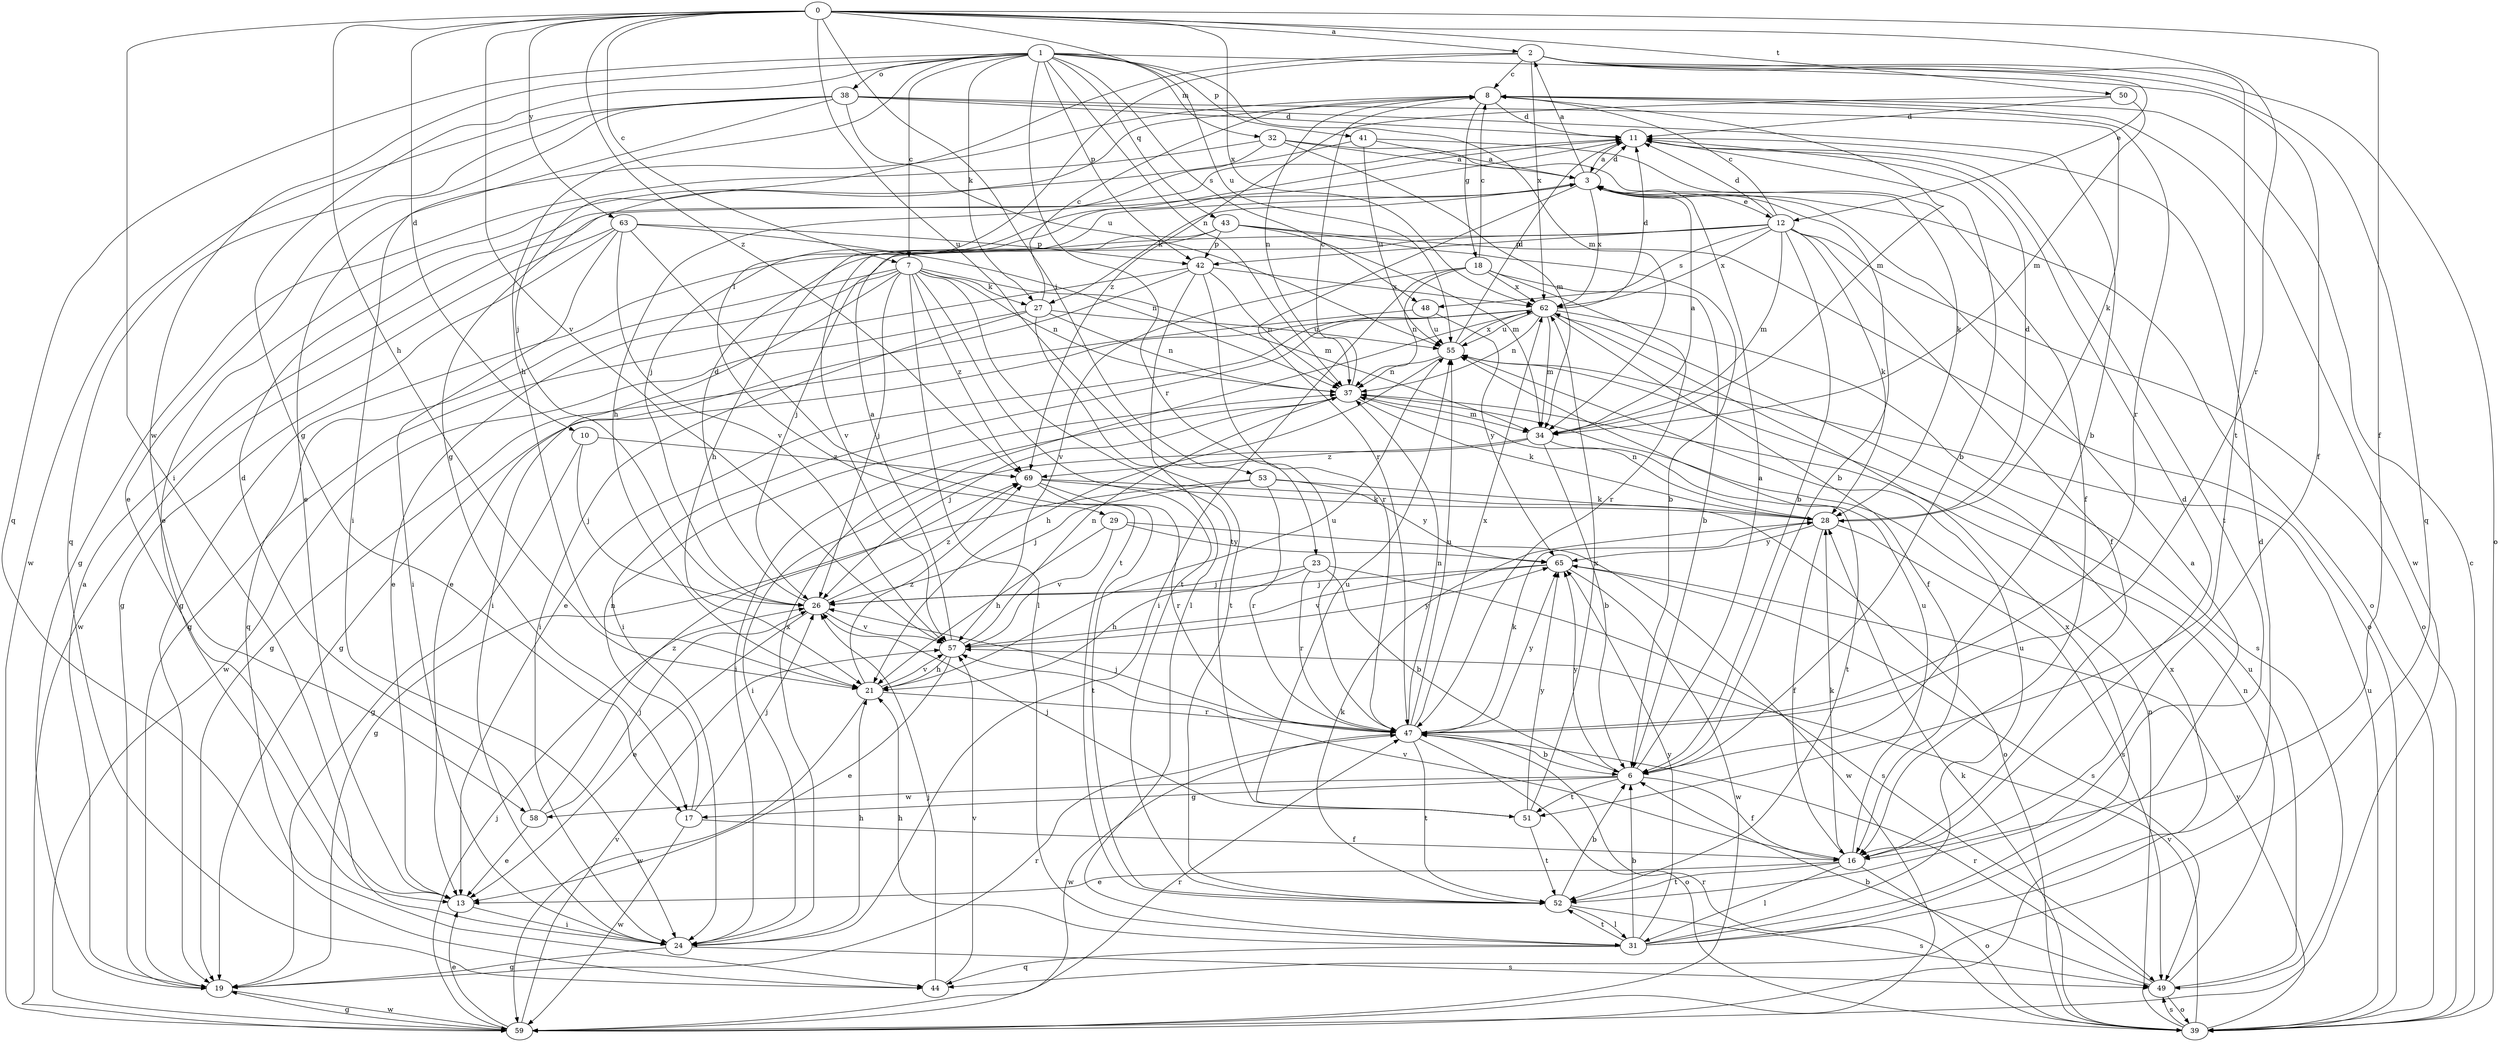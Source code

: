 strict digraph  {
0;
1;
2;
3;
6;
7;
8;
10;
11;
12;
13;
16;
17;
18;
19;
21;
23;
24;
26;
27;
28;
29;
31;
32;
34;
37;
38;
39;
41;
42;
43;
44;
47;
48;
49;
50;
51;
52;
53;
55;
57;
58;
59;
62;
63;
65;
69;
0 -> 2  [label=a];
0 -> 7  [label=c];
0 -> 10  [label=d];
0 -> 16  [label=f];
0 -> 21  [label=h];
0 -> 23  [label=i];
0 -> 24  [label=i];
0 -> 47  [label=r];
0 -> 50  [label=t];
0 -> 53  [label=u];
0 -> 55  [label=u];
0 -> 57  [label=v];
0 -> 62  [label=x];
0 -> 63  [label=y];
0 -> 69  [label=z];
1 -> 7  [label=c];
1 -> 16  [label=f];
1 -> 17  [label=g];
1 -> 21  [label=h];
1 -> 27  [label=k];
1 -> 32  [label=m];
1 -> 34  [label=m];
1 -> 37  [label=n];
1 -> 38  [label=o];
1 -> 41  [label=p];
1 -> 42  [label=p];
1 -> 43  [label=q];
1 -> 44  [label=q];
1 -> 47  [label=r];
1 -> 48  [label=s];
1 -> 58  [label=w];
2 -> 8  [label=c];
2 -> 12  [label=e];
2 -> 26  [label=j];
2 -> 29  [label=l];
2 -> 39  [label=o];
2 -> 44  [label=q];
2 -> 51  [label=t];
2 -> 62  [label=x];
3 -> 2  [label=a];
3 -> 6  [label=b];
3 -> 11  [label=d];
3 -> 12  [label=e];
3 -> 27  [label=k];
3 -> 39  [label=o];
3 -> 47  [label=r];
3 -> 62  [label=x];
6 -> 3  [label=a];
6 -> 16  [label=f];
6 -> 17  [label=g];
6 -> 51  [label=t];
6 -> 58  [label=w];
6 -> 65  [label=y];
7 -> 13  [label=e];
7 -> 24  [label=i];
7 -> 26  [label=j];
7 -> 27  [label=k];
7 -> 31  [label=l];
7 -> 34  [label=m];
7 -> 37  [label=n];
7 -> 44  [label=q];
7 -> 51  [label=t];
7 -> 52  [label=t];
7 -> 69  [label=z];
8 -> 11  [label=d];
8 -> 13  [label=e];
8 -> 17  [label=g];
8 -> 18  [label=g];
8 -> 34  [label=m];
8 -> 37  [label=n];
8 -> 47  [label=r];
8 -> 59  [label=w];
10 -> 19  [label=g];
10 -> 26  [label=j];
10 -> 69  [label=z];
11 -> 3  [label=a];
11 -> 6  [label=b];
11 -> 26  [label=j];
11 -> 52  [label=t];
12 -> 6  [label=b];
12 -> 8  [label=c];
12 -> 11  [label=d];
12 -> 16  [label=f];
12 -> 19  [label=g];
12 -> 26  [label=j];
12 -> 28  [label=k];
12 -> 34  [label=m];
12 -> 39  [label=o];
12 -> 42  [label=p];
12 -> 48  [label=s];
12 -> 62  [label=x];
13 -> 24  [label=i];
16 -> 11  [label=d];
16 -> 13  [label=e];
16 -> 28  [label=k];
16 -> 31  [label=l];
16 -> 39  [label=o];
16 -> 52  [label=t];
16 -> 55  [label=u];
16 -> 57  [label=v];
17 -> 16  [label=f];
17 -> 26  [label=j];
17 -> 37  [label=n];
17 -> 59  [label=w];
18 -> 6  [label=b];
18 -> 8  [label=c];
18 -> 24  [label=i];
18 -> 37  [label=n];
18 -> 47  [label=r];
18 -> 57  [label=v];
18 -> 62  [label=x];
19 -> 3  [label=a];
19 -> 47  [label=r];
19 -> 59  [label=w];
21 -> 47  [label=r];
21 -> 55  [label=u];
21 -> 57  [label=v];
21 -> 59  [label=w];
21 -> 69  [label=z];
23 -> 6  [label=b];
23 -> 21  [label=h];
23 -> 26  [label=j];
23 -> 47  [label=r];
23 -> 49  [label=s];
24 -> 19  [label=g];
24 -> 21  [label=h];
24 -> 49  [label=s];
24 -> 62  [label=x];
26 -> 11  [label=d];
26 -> 13  [label=e];
26 -> 57  [label=v];
26 -> 69  [label=z];
27 -> 8  [label=c];
27 -> 24  [label=i];
27 -> 37  [label=n];
27 -> 52  [label=t];
27 -> 55  [label=u];
27 -> 59  [label=w];
28 -> 11  [label=d];
28 -> 16  [label=f];
28 -> 37  [label=n];
28 -> 49  [label=s];
28 -> 65  [label=y];
29 -> 21  [label=h];
29 -> 57  [label=v];
29 -> 59  [label=w];
29 -> 65  [label=y];
31 -> 3  [label=a];
31 -> 6  [label=b];
31 -> 11  [label=d];
31 -> 21  [label=h];
31 -> 44  [label=q];
31 -> 52  [label=t];
31 -> 55  [label=u];
31 -> 62  [label=x];
31 -> 65  [label=y];
32 -> 3  [label=a];
32 -> 19  [label=g];
32 -> 21  [label=h];
32 -> 28  [label=k];
32 -> 34  [label=m];
34 -> 3  [label=a];
34 -> 6  [label=b];
34 -> 24  [label=i];
34 -> 52  [label=t];
34 -> 69  [label=z];
37 -> 8  [label=c];
37 -> 24  [label=i];
37 -> 26  [label=j];
37 -> 28  [label=k];
37 -> 34  [label=m];
38 -> 6  [label=b];
38 -> 11  [label=d];
38 -> 13  [label=e];
38 -> 24  [label=i];
38 -> 28  [label=k];
38 -> 44  [label=q];
38 -> 55  [label=u];
38 -> 59  [label=w];
39 -> 8  [label=c];
39 -> 28  [label=k];
39 -> 37  [label=n];
39 -> 47  [label=r];
39 -> 49  [label=s];
39 -> 55  [label=u];
39 -> 57  [label=v];
39 -> 65  [label=y];
41 -> 3  [label=a];
41 -> 13  [label=e];
41 -> 16  [label=f];
41 -> 55  [label=u];
42 -> 13  [label=e];
42 -> 19  [label=g];
42 -> 31  [label=l];
42 -> 37  [label=n];
42 -> 47  [label=r];
42 -> 62  [label=x];
43 -> 6  [label=b];
43 -> 21  [label=h];
43 -> 34  [label=m];
43 -> 39  [label=o];
43 -> 42  [label=p];
43 -> 57  [label=v];
44 -> 26  [label=j];
44 -> 57  [label=v];
47 -> 6  [label=b];
47 -> 26  [label=j];
47 -> 28  [label=k];
47 -> 37  [label=n];
47 -> 39  [label=o];
47 -> 52  [label=t];
47 -> 55  [label=u];
47 -> 59  [label=w];
47 -> 62  [label=x];
47 -> 65  [label=y];
48 -> 19  [label=g];
48 -> 55  [label=u];
48 -> 65  [label=y];
49 -> 6  [label=b];
49 -> 37  [label=n];
49 -> 39  [label=o];
49 -> 47  [label=r];
49 -> 55  [label=u];
50 -> 11  [label=d];
50 -> 34  [label=m];
50 -> 69  [label=z];
51 -> 26  [label=j];
51 -> 52  [label=t];
51 -> 55  [label=u];
51 -> 62  [label=x];
51 -> 65  [label=y];
52 -> 6  [label=b];
52 -> 28  [label=k];
52 -> 31  [label=l];
52 -> 49  [label=s];
53 -> 19  [label=g];
53 -> 26  [label=j];
53 -> 28  [label=k];
53 -> 47  [label=r];
53 -> 65  [label=y];
55 -> 11  [label=d];
55 -> 21  [label=h];
55 -> 37  [label=n];
55 -> 62  [label=x];
57 -> 3  [label=a];
57 -> 13  [label=e];
57 -> 21  [label=h];
57 -> 37  [label=n];
57 -> 65  [label=y];
58 -> 11  [label=d];
58 -> 13  [label=e];
58 -> 26  [label=j];
58 -> 69  [label=z];
59 -> 13  [label=e];
59 -> 19  [label=g];
59 -> 26  [label=j];
59 -> 47  [label=r];
59 -> 57  [label=v];
59 -> 62  [label=x];
62 -> 11  [label=d];
62 -> 13  [label=e];
62 -> 16  [label=f];
62 -> 19  [label=g];
62 -> 24  [label=i];
62 -> 34  [label=m];
62 -> 37  [label=n];
62 -> 49  [label=s];
62 -> 55  [label=u];
63 -> 19  [label=g];
63 -> 24  [label=i];
63 -> 37  [label=n];
63 -> 42  [label=p];
63 -> 52  [label=t];
63 -> 57  [label=v];
63 -> 59  [label=w];
65 -> 26  [label=j];
65 -> 49  [label=s];
65 -> 57  [label=v];
65 -> 59  [label=w];
69 -> 28  [label=k];
69 -> 39  [label=o];
69 -> 47  [label=r];
69 -> 52  [label=t];
}
